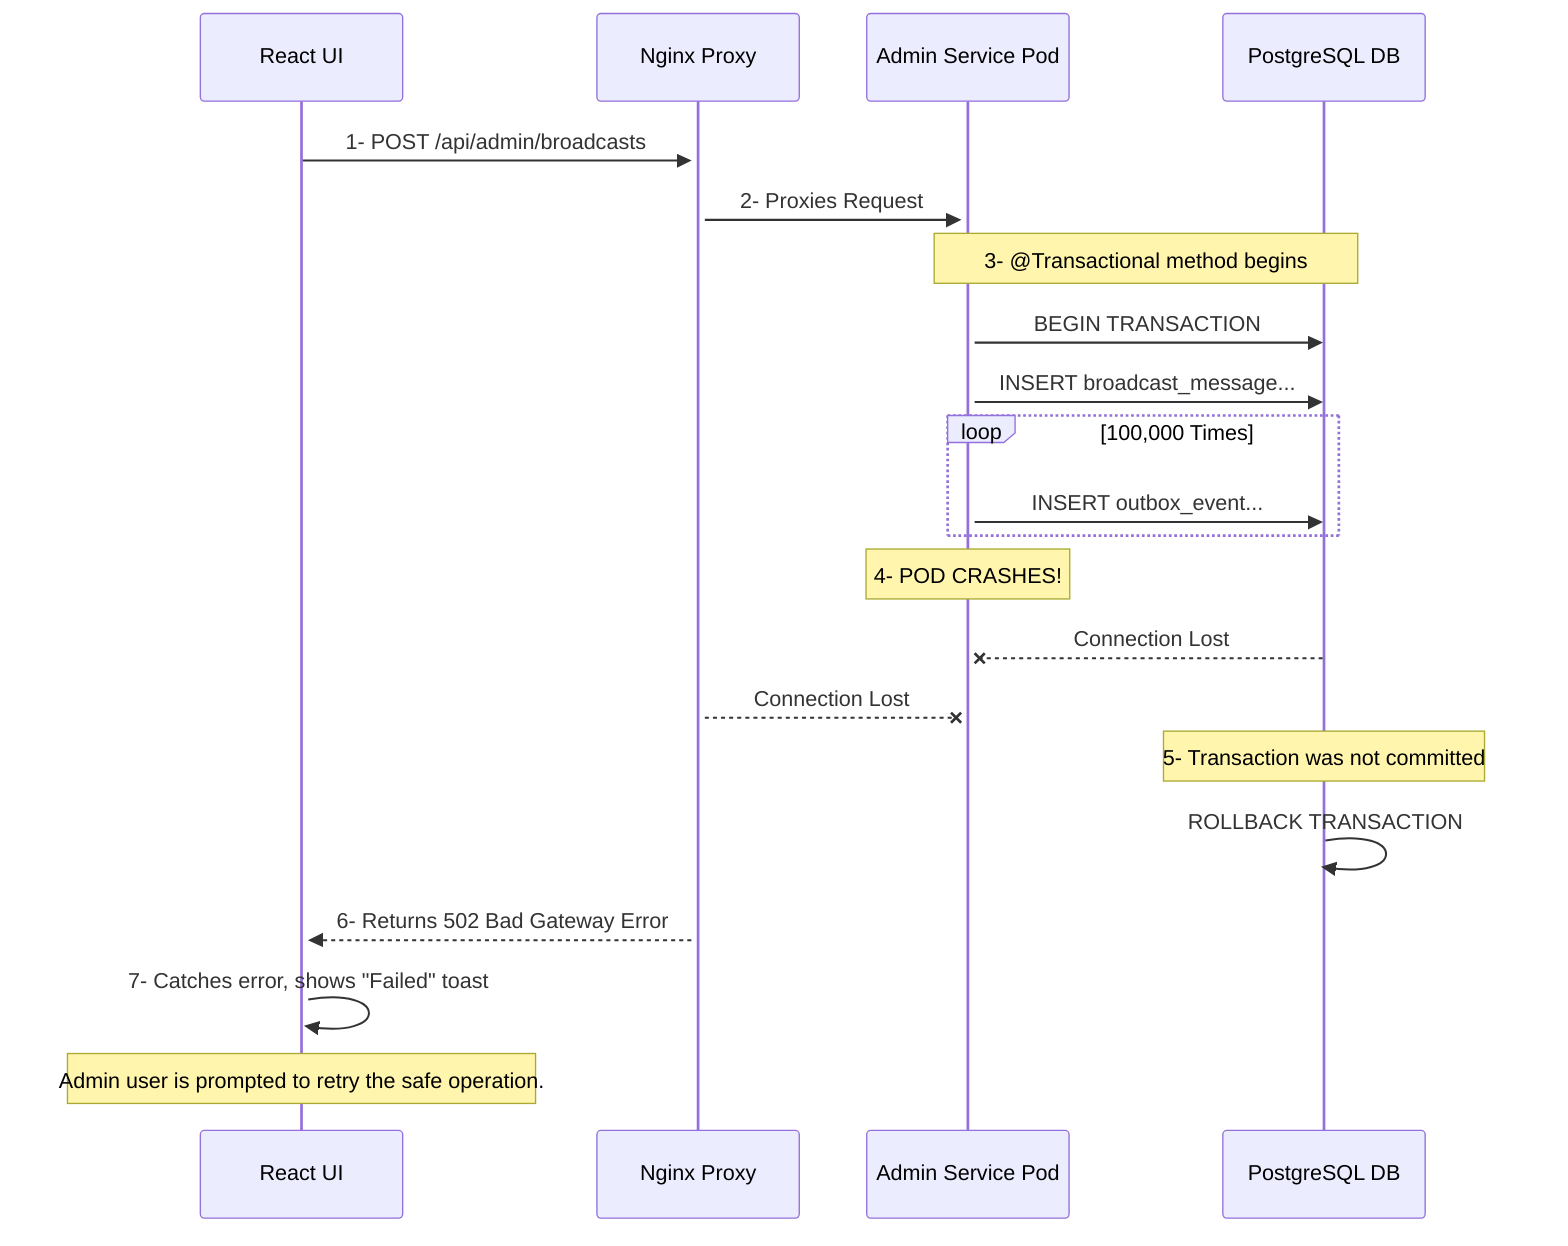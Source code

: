 sequenceDiagram
    participant AdminUI as React UI
    participant Nginx as Nginx Proxy
    participant AdminPod as Admin Service Pod
    participant DB as PostgreSQL DB

    AdminUI->>+Nginx: 1- POST /api/admin/broadcasts
    Nginx->>+AdminPod: 2- Proxies Request

    Note over AdminPod, DB: 3- @Transactional method begins
    AdminPod->>DB: BEGIN TRANSACTION
    AdminPod->>DB: INSERT broadcast_message...
    
    loop 100,000 Times
        AdminPod->>DB: INSERT outbox_event...
    end

    Note over AdminPod: 4- POD CRASHES!
    
    DB--xAdminPod: Connection Lost
    Nginx--xAdminPod: Connection Lost

    Note over DB: 5- Transaction was not committed
    DB->>DB: ROLLBACK TRANSACTION
    
    Nginx-->>+AdminUI: 6- Returns 502 Bad Gateway Error
    
    AdminUI->>AdminUI: 7- Catches error, shows "Failed" toast
    Note over AdminUI: Admin user is prompted to retry the safe operation.